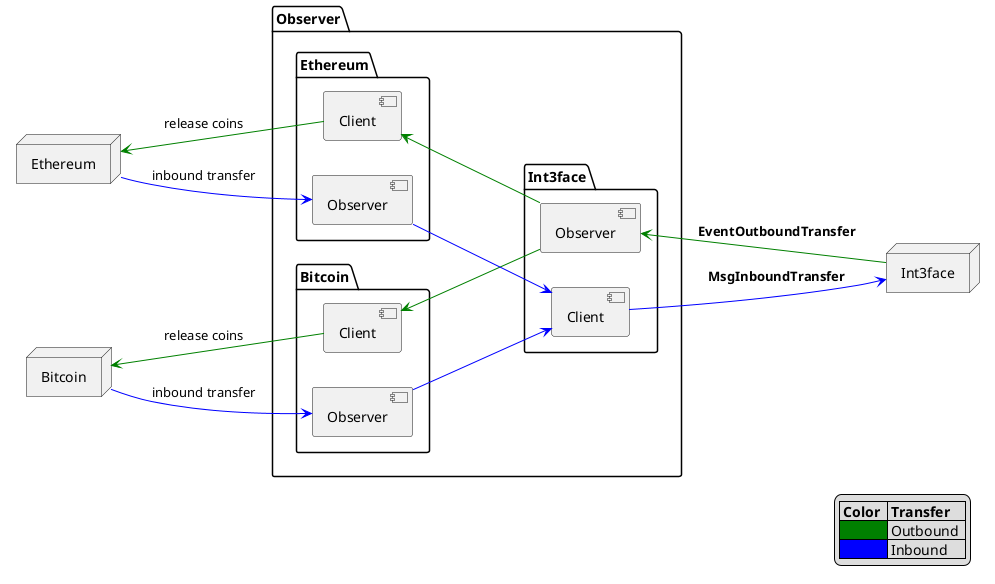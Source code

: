 @startuml observer

left to right direction

legend right
|= Color  |= Transfer |
|<#green> | Outbound  |
|<#blue>  | Inbound   |
endlegend

node "Bitcoin" as bitcoin
node "Int3face" as int3face
node "Ethereum" as eth

folder "Observer" as observer {
  folder "Bitcoin" as bitcoin_observer {
    component "Client" as bitcoin_chain_client
    component "Observer" as bitcoin_observer_1
  }

  folder "Ethereum" as eth_observer {
      component "Client" as eth_chain_client
      component "Observer" as eth_observer_1
    }

  folder "Int3face" as int3face_observer {
    component "Client" as int3face_chain_client
    component "Observer" as int3face_observer_1
  }
}

bitcoin -d-> bitcoin_observer_1 #blue : inbound transfer
bitcoin_observer_1 --d-> int3face_chain_client #blue

int3face_observer_1 --u-> bitcoin_chain_client #green
bitcoin_chain_client -u-> bitcoin #green : release coins

eth -d-> eth_observer_1 #blue : inbound transfer
eth_observer_1 --d-> int3face_chain_client #blue

int3face_observer_1 --u-> eth_chain_client #green
eth_chain_client -u-> eth #green : release coins

int3face_chain_client -d-> int3face #blue : **MsgInboundTransfer**
int3face -u-> int3face_observer_1 #green : **EventOutboundTransfer**

@enduml